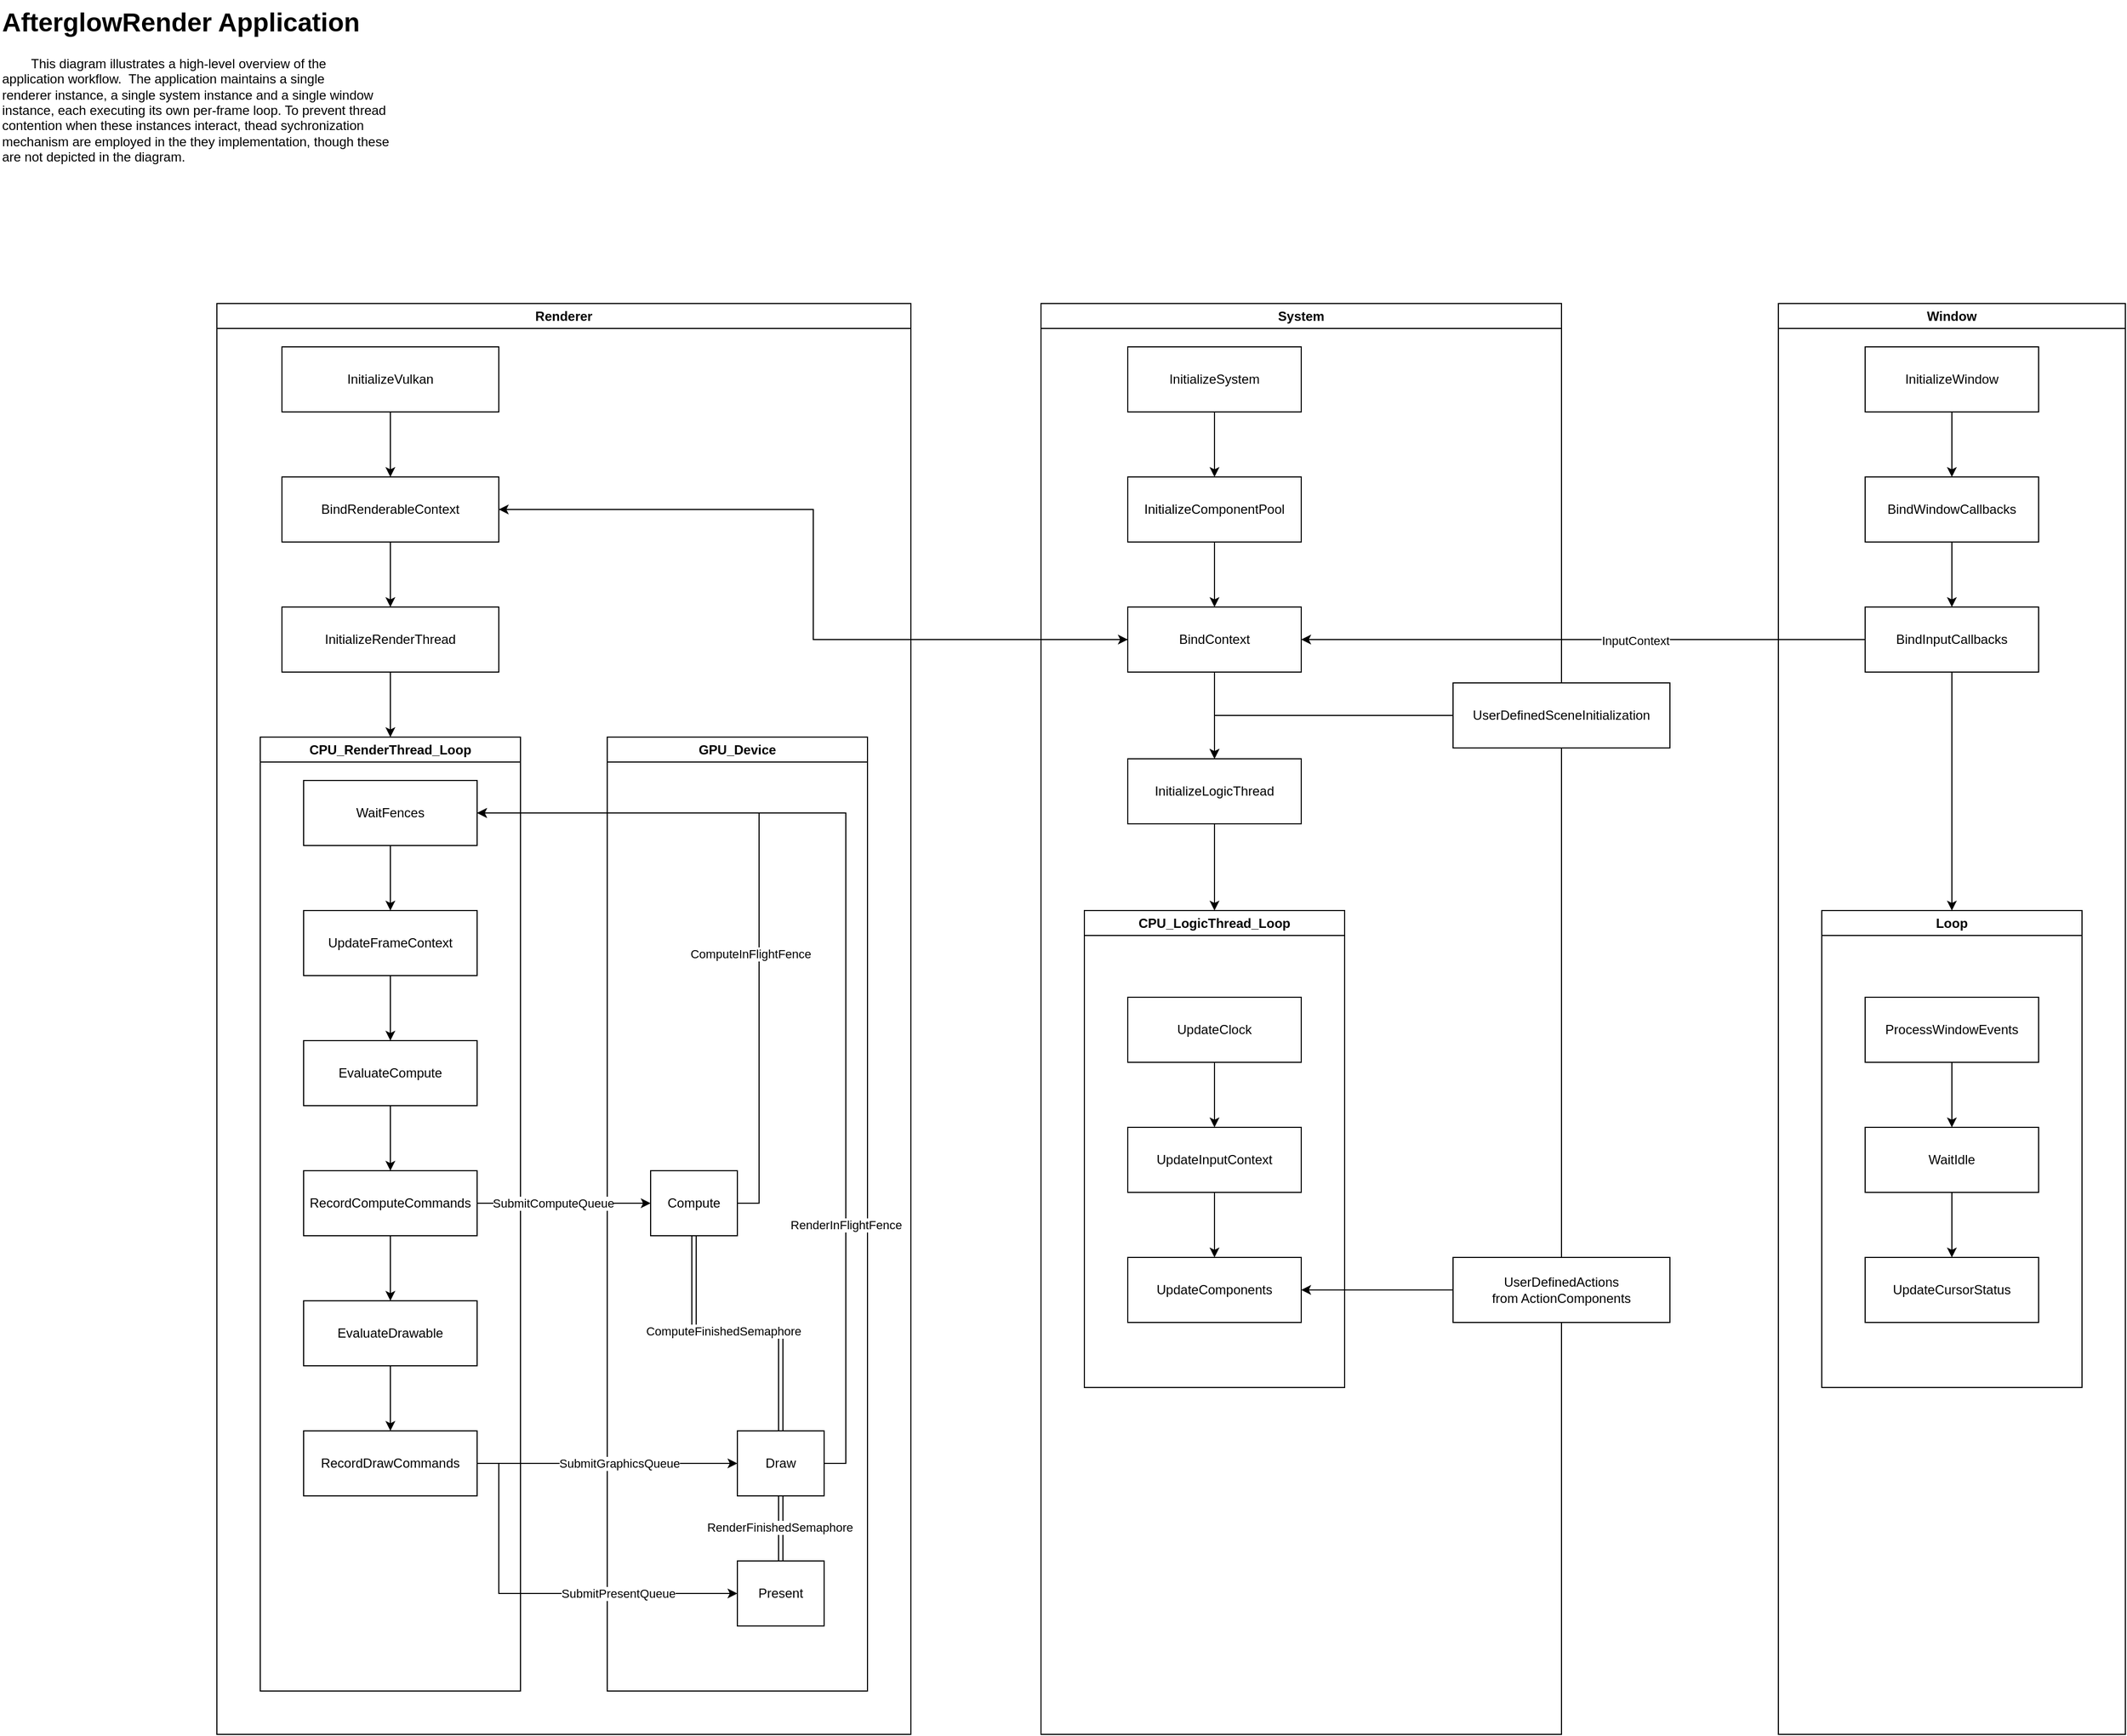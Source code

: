 <mxfile version="28.1.2">
  <diagram name="Page-1" id="Ct1KrGwilkVOu0Sa9bmI">
    <mxGraphModel dx="251" dy="454" grid="1" gridSize="10" guides="1" tooltips="1" connect="1" arrows="1" fold="1" page="1" pageScale="1" pageWidth="850" pageHeight="1100" math="0" shadow="0">
      <root>
        <mxCell id="0" />
        <mxCell id="1" parent="0" />
        <mxCell id="mQzz43lVBLc0n_lSYpty-2" value="&lt;h1 style=&quot;margin-top: 0px;&quot;&gt;AfterglowRender Application&lt;/h1&gt;&lt;p&gt;&lt;span style=&quot;white-space: pre;&quot;&gt;&#x9;&lt;/span&gt;This diagram illustrates a high-level overview of the application workflow.&amp;nbsp; The application maintains a single renderer&amp;nbsp;&lt;span style=&quot;background-color: transparent; color: light-dark(rgb(0, 0, 0), rgb(255, 255, 255));&quot;&gt;instance&lt;/span&gt;&lt;span style=&quot;background-color: transparent; color: light-dark(rgb(0, 0, 0), rgb(255, 255, 255));&quot;&gt;, a single system&amp;nbsp;&lt;/span&gt;&lt;span style=&quot;background-color: transparent; color: light-dark(rgb(0, 0, 0), rgb(255, 255, 255));&quot;&gt;instance&lt;/span&gt;&lt;span style=&quot;background-color: transparent; color: light-dark(rgb(0, 0, 0), rgb(255, 255, 255));&quot;&gt;&amp;nbsp;and a single window instance, each executing its own per-frame loop. To prevent thread contention when these instances interact, thead sychronization mechanism are employed in the they implementation, though these are not depicted in the diagram.&lt;/span&gt;&lt;/p&gt;" style="text;html=1;whiteSpace=wrap;overflow=hidden;rounded=0;" vertex="1" parent="1">
          <mxGeometry x="200" y="160" width="360" height="160" as="geometry" />
        </mxCell>
        <mxCell id="mQzz43lVBLc0n_lSYpty-11" value="Renderer" style="swimlane;whiteSpace=wrap;html=1;" vertex="1" parent="1">
          <mxGeometry x="400" y="440" width="640" height="1320" as="geometry" />
        </mxCell>
        <mxCell id="mQzz43lVBLc0n_lSYpty-20" style="edgeStyle=orthogonalEdgeStyle;rounded=0;orthogonalLoop=1;jettySize=auto;html=1;exitX=0.5;exitY=1;exitDx=0;exitDy=0;entryX=0.5;entryY=0;entryDx=0;entryDy=0;" edge="1" parent="mQzz43lVBLc0n_lSYpty-11" source="mQzz43lVBLc0n_lSYpty-16" target="mQzz43lVBLc0n_lSYpty-17">
          <mxGeometry relative="1" as="geometry" />
        </mxCell>
        <mxCell id="mQzz43lVBLc0n_lSYpty-16" value="InitializeRenderThread" style="rounded=0;whiteSpace=wrap;html=1;" vertex="1" parent="mQzz43lVBLc0n_lSYpty-11">
          <mxGeometry x="60" y="280" width="200" height="60" as="geometry" />
        </mxCell>
        <mxCell id="mQzz43lVBLc0n_lSYpty-17" value="CPU_RenderThread_Loop" style="swimlane;whiteSpace=wrap;html=1;" vertex="1" parent="mQzz43lVBLc0n_lSYpty-11">
          <mxGeometry x="40" y="400" width="240" height="880" as="geometry" />
        </mxCell>
        <mxCell id="mQzz43lVBLc0n_lSYpty-27" style="edgeStyle=orthogonalEdgeStyle;rounded=0;orthogonalLoop=1;jettySize=auto;html=1;exitX=0.5;exitY=1;exitDx=0;exitDy=0;" edge="1" parent="mQzz43lVBLc0n_lSYpty-17" source="mQzz43lVBLc0n_lSYpty-21" target="mQzz43lVBLc0n_lSYpty-22">
          <mxGeometry relative="1" as="geometry" />
        </mxCell>
        <mxCell id="mQzz43lVBLc0n_lSYpty-21" value="EvaluateCompute" style="rounded=0;whiteSpace=wrap;html=1;" vertex="1" parent="mQzz43lVBLc0n_lSYpty-17">
          <mxGeometry x="40" y="280" width="160" height="60" as="geometry" />
        </mxCell>
        <mxCell id="mQzz43lVBLc0n_lSYpty-35" style="edgeStyle=orthogonalEdgeStyle;rounded=0;orthogonalLoop=1;jettySize=auto;html=1;exitX=0.5;exitY=1;exitDx=0;exitDy=0;entryX=0.5;entryY=0;entryDx=0;entryDy=0;" edge="1" parent="mQzz43lVBLc0n_lSYpty-17" source="mQzz43lVBLc0n_lSYpty-22" target="mQzz43lVBLc0n_lSYpty-34">
          <mxGeometry relative="1" as="geometry" />
        </mxCell>
        <mxCell id="mQzz43lVBLc0n_lSYpty-22" value="RecordComputeCommands" style="rounded=0;whiteSpace=wrap;html=1;" vertex="1" parent="mQzz43lVBLc0n_lSYpty-17">
          <mxGeometry x="40" y="400" width="160" height="60" as="geometry" />
        </mxCell>
        <mxCell id="mQzz43lVBLc0n_lSYpty-37" style="edgeStyle=orthogonalEdgeStyle;rounded=0;orthogonalLoop=1;jettySize=auto;html=1;exitX=0.5;exitY=1;exitDx=0;exitDy=0;entryX=0.5;entryY=0;entryDx=0;entryDy=0;" edge="1" parent="mQzz43lVBLc0n_lSYpty-17" source="mQzz43lVBLc0n_lSYpty-34" target="mQzz43lVBLc0n_lSYpty-36">
          <mxGeometry relative="1" as="geometry" />
        </mxCell>
        <mxCell id="mQzz43lVBLc0n_lSYpty-34" value="EvaluateDrawable" style="rounded=0;whiteSpace=wrap;html=1;" vertex="1" parent="mQzz43lVBLc0n_lSYpty-17">
          <mxGeometry x="40" y="520" width="160" height="60" as="geometry" />
        </mxCell>
        <mxCell id="mQzz43lVBLc0n_lSYpty-36" value="RecordDrawCommands" style="rounded=0;whiteSpace=wrap;html=1;" vertex="1" parent="mQzz43lVBLc0n_lSYpty-17">
          <mxGeometry x="40" y="640" width="160" height="60" as="geometry" />
        </mxCell>
        <mxCell id="mQzz43lVBLc0n_lSYpty-49" style="edgeStyle=orthogonalEdgeStyle;rounded=0;orthogonalLoop=1;jettySize=auto;html=1;exitX=0.5;exitY=1;exitDx=0;exitDy=0;entryX=0.5;entryY=0;entryDx=0;entryDy=0;" edge="1" parent="mQzz43lVBLc0n_lSYpty-17" source="mQzz43lVBLc0n_lSYpty-43" target="mQzz43lVBLc0n_lSYpty-44">
          <mxGeometry relative="1" as="geometry" />
        </mxCell>
        <mxCell id="mQzz43lVBLc0n_lSYpty-43" value="WaitFences" style="rounded=0;whiteSpace=wrap;html=1;" vertex="1" parent="mQzz43lVBLc0n_lSYpty-17">
          <mxGeometry x="40" y="40" width="160" height="60" as="geometry" />
        </mxCell>
        <mxCell id="mQzz43lVBLc0n_lSYpty-50" style="edgeStyle=orthogonalEdgeStyle;rounded=0;orthogonalLoop=1;jettySize=auto;html=1;exitX=0.5;exitY=1;exitDx=0;exitDy=0;" edge="1" parent="mQzz43lVBLc0n_lSYpty-17" source="mQzz43lVBLc0n_lSYpty-44" target="mQzz43lVBLc0n_lSYpty-21">
          <mxGeometry relative="1" as="geometry" />
        </mxCell>
        <mxCell id="mQzz43lVBLc0n_lSYpty-44" value="UpdateFrameContext" style="rounded=0;whiteSpace=wrap;html=1;" vertex="1" parent="mQzz43lVBLc0n_lSYpty-17">
          <mxGeometry x="40" y="160" width="160" height="60" as="geometry" />
        </mxCell>
        <mxCell id="mQzz43lVBLc0n_lSYpty-19" style="edgeStyle=orthogonalEdgeStyle;rounded=0;orthogonalLoop=1;jettySize=auto;html=1;exitX=0.5;exitY=1;exitDx=0;exitDy=0;entryX=0.5;entryY=0;entryDx=0;entryDy=0;" edge="1" parent="mQzz43lVBLc0n_lSYpty-11" source="mQzz43lVBLc0n_lSYpty-32" target="mQzz43lVBLc0n_lSYpty-16">
          <mxGeometry relative="1" as="geometry" />
        </mxCell>
        <mxCell id="mQzz43lVBLc0n_lSYpty-18" value="InitializeVulkan" style="rounded=0;whiteSpace=wrap;html=1;" vertex="1" parent="mQzz43lVBLc0n_lSYpty-11">
          <mxGeometry x="60" y="40" width="200" height="60" as="geometry" />
        </mxCell>
        <mxCell id="mQzz43lVBLc0n_lSYpty-23" value="GPU_Device" style="swimlane;whiteSpace=wrap;html=1;" vertex="1" parent="mQzz43lVBLc0n_lSYpty-11">
          <mxGeometry x="360" y="400" width="240" height="880" as="geometry" />
        </mxCell>
        <mxCell id="mQzz43lVBLc0n_lSYpty-53" style="edgeStyle=orthogonalEdgeStyle;rounded=0;orthogonalLoop=1;jettySize=auto;html=1;exitX=0.5;exitY=1;exitDx=0;exitDy=0;shape=link;" edge="1" parent="mQzz43lVBLc0n_lSYpty-23" source="mQzz43lVBLc0n_lSYpty-24" target="mQzz43lVBLc0n_lSYpty-38">
          <mxGeometry relative="1" as="geometry" />
        </mxCell>
        <mxCell id="mQzz43lVBLc0n_lSYpty-54" value="ComputeFinishedSemaphore" style="edgeLabel;html=1;align=center;verticalAlign=middle;resizable=0;points=[];" vertex="1" connectable="0" parent="mQzz43lVBLc0n_lSYpty-53">
          <mxGeometry x="-0.103" y="2" relative="1" as="geometry">
            <mxPoint as="offset" />
          </mxGeometry>
        </mxCell>
        <mxCell id="mQzz43lVBLc0n_lSYpty-24" value="Compute" style="whiteSpace=wrap;html=1;" vertex="1" parent="mQzz43lVBLc0n_lSYpty-23">
          <mxGeometry x="40" y="400" width="80" height="60" as="geometry" />
        </mxCell>
        <mxCell id="mQzz43lVBLc0n_lSYpty-60" style="edgeStyle=orthogonalEdgeStyle;rounded=0;orthogonalLoop=1;jettySize=auto;html=1;exitX=0.5;exitY=1;exitDx=0;exitDy=0;entryX=0.5;entryY=0;entryDx=0;entryDy=0;shape=link;" edge="1" parent="mQzz43lVBLc0n_lSYpty-23" source="mQzz43lVBLc0n_lSYpty-38" target="mQzz43lVBLc0n_lSYpty-55">
          <mxGeometry relative="1" as="geometry" />
        </mxCell>
        <mxCell id="mQzz43lVBLc0n_lSYpty-61" value="RenderFinishedSemaphore" style="edgeLabel;html=1;align=center;verticalAlign=middle;resizable=0;points=[];" vertex="1" connectable="0" parent="mQzz43lVBLc0n_lSYpty-60">
          <mxGeometry x="-0.028" y="-1" relative="1" as="geometry">
            <mxPoint as="offset" />
          </mxGeometry>
        </mxCell>
        <mxCell id="mQzz43lVBLc0n_lSYpty-38" value="Draw" style="whiteSpace=wrap;html=1;" vertex="1" parent="mQzz43lVBLc0n_lSYpty-23">
          <mxGeometry x="120" y="640" width="80" height="60" as="geometry" />
        </mxCell>
        <mxCell id="mQzz43lVBLc0n_lSYpty-55" value="Present" style="whiteSpace=wrap;html=1;" vertex="1" parent="mQzz43lVBLc0n_lSYpty-23">
          <mxGeometry x="120" y="760" width="80" height="60" as="geometry" />
        </mxCell>
        <mxCell id="mQzz43lVBLc0n_lSYpty-30" style="edgeStyle=orthogonalEdgeStyle;rounded=0;orthogonalLoop=1;jettySize=auto;html=1;exitX=1;exitY=0.5;exitDx=0;exitDy=0;entryX=0;entryY=0.5;entryDx=0;entryDy=0;" edge="1" parent="mQzz43lVBLc0n_lSYpty-11" source="mQzz43lVBLc0n_lSYpty-22" target="mQzz43lVBLc0n_lSYpty-24">
          <mxGeometry relative="1" as="geometry" />
        </mxCell>
        <mxCell id="mQzz43lVBLc0n_lSYpty-31" value="SubmitComputeQueue" style="edgeLabel;html=1;align=center;verticalAlign=middle;resizable=0;points=[];" vertex="1" connectable="0" parent="mQzz43lVBLc0n_lSYpty-30">
          <mxGeometry x="-0.133" relative="1" as="geometry">
            <mxPoint as="offset" />
          </mxGeometry>
        </mxCell>
        <mxCell id="mQzz43lVBLc0n_lSYpty-32" value="BindRenderableContext" style="rounded=0;whiteSpace=wrap;html=1;" vertex="1" parent="mQzz43lVBLc0n_lSYpty-11">
          <mxGeometry x="60" y="160" width="200" height="60" as="geometry" />
        </mxCell>
        <mxCell id="mQzz43lVBLc0n_lSYpty-33" value="" style="edgeStyle=orthogonalEdgeStyle;rounded=0;orthogonalLoop=1;jettySize=auto;html=1;exitX=0.5;exitY=1;exitDx=0;exitDy=0;entryX=0.5;entryY=0;entryDx=0;entryDy=0;" edge="1" parent="mQzz43lVBLc0n_lSYpty-11" source="mQzz43lVBLc0n_lSYpty-18" target="mQzz43lVBLc0n_lSYpty-32">
          <mxGeometry relative="1" as="geometry">
            <mxPoint x="520" y="260" as="sourcePoint" />
            <mxPoint x="520" y="400" as="targetPoint" />
          </mxGeometry>
        </mxCell>
        <mxCell id="mQzz43lVBLc0n_lSYpty-39" style="edgeStyle=orthogonalEdgeStyle;rounded=0;orthogonalLoop=1;jettySize=auto;html=1;exitX=1;exitY=0.5;exitDx=0;exitDy=0;entryX=0;entryY=0.5;entryDx=0;entryDy=0;" edge="1" parent="mQzz43lVBLc0n_lSYpty-11" source="mQzz43lVBLc0n_lSYpty-36" target="mQzz43lVBLc0n_lSYpty-38">
          <mxGeometry relative="1" as="geometry" />
        </mxCell>
        <mxCell id="mQzz43lVBLc0n_lSYpty-40" value="SubmitGraphicsQueue" style="edgeLabel;html=1;align=center;verticalAlign=middle;resizable=0;points=[];" vertex="1" connectable="0" parent="mQzz43lVBLc0n_lSYpty-39">
          <mxGeometry x="-0.137" relative="1" as="geometry">
            <mxPoint x="27" as="offset" />
          </mxGeometry>
        </mxCell>
        <mxCell id="mQzz43lVBLc0n_lSYpty-45" style="edgeStyle=orthogonalEdgeStyle;rounded=0;orthogonalLoop=1;jettySize=auto;html=1;exitX=1;exitY=0.5;exitDx=0;exitDy=0;entryX=1;entryY=0.5;entryDx=0;entryDy=0;" edge="1" parent="mQzz43lVBLc0n_lSYpty-11" source="mQzz43lVBLc0n_lSYpty-24" target="mQzz43lVBLc0n_lSYpty-43">
          <mxGeometry relative="1" as="geometry" />
        </mxCell>
        <mxCell id="mQzz43lVBLc0n_lSYpty-46" value="ComputeInFlightFence" style="edgeLabel;html=1;align=center;verticalAlign=middle;resizable=0;points=[];" vertex="1" connectable="0" parent="mQzz43lVBLc0n_lSYpty-45">
          <mxGeometry x="0.591" y="1" relative="1" as="geometry">
            <mxPoint x="121" y="129" as="offset" />
          </mxGeometry>
        </mxCell>
        <mxCell id="mQzz43lVBLc0n_lSYpty-47" style="edgeStyle=orthogonalEdgeStyle;rounded=0;orthogonalLoop=1;jettySize=auto;html=1;exitX=1;exitY=0.5;exitDx=0;exitDy=0;entryX=1;entryY=0.5;entryDx=0;entryDy=0;" edge="1" parent="mQzz43lVBLc0n_lSYpty-11" source="mQzz43lVBLc0n_lSYpty-38" target="mQzz43lVBLc0n_lSYpty-43">
          <mxGeometry relative="1" as="geometry" />
        </mxCell>
        <mxCell id="mQzz43lVBLc0n_lSYpty-48" value="RenderInFlightFence" style="edgeLabel;html=1;align=center;verticalAlign=middle;resizable=0;points=[];" vertex="1" connectable="0" parent="mQzz43lVBLc0n_lSYpty-47">
          <mxGeometry x="-0.499" relative="1" as="geometry">
            <mxPoint as="offset" />
          </mxGeometry>
        </mxCell>
        <mxCell id="mQzz43lVBLc0n_lSYpty-58" style="edgeStyle=orthogonalEdgeStyle;rounded=0;orthogonalLoop=1;jettySize=auto;html=1;exitX=1;exitY=0.5;exitDx=0;exitDy=0;entryX=0;entryY=0.5;entryDx=0;entryDy=0;" edge="1" parent="mQzz43lVBLc0n_lSYpty-11" source="mQzz43lVBLc0n_lSYpty-36" target="mQzz43lVBLc0n_lSYpty-55">
          <mxGeometry relative="1" as="geometry">
            <Array as="points">
              <mxPoint x="260" y="1070" />
              <mxPoint x="260" y="1190" />
            </Array>
          </mxGeometry>
        </mxCell>
        <mxCell id="mQzz43lVBLc0n_lSYpty-59" value="SubmitPresentQueue" style="edgeLabel;html=1;align=center;verticalAlign=middle;resizable=0;points=[];" vertex="1" connectable="0" parent="mQzz43lVBLc0n_lSYpty-58">
          <mxGeometry x="0.133" y="-1" relative="1" as="geometry">
            <mxPoint x="46" y="-1" as="offset" />
          </mxGeometry>
        </mxCell>
        <mxCell id="mQzz43lVBLc0n_lSYpty-12" value="System" style="swimlane;whiteSpace=wrap;html=1;" vertex="1" parent="1">
          <mxGeometry x="1160" y="440" width="480" height="1320" as="geometry">
            <mxRectangle x="1070" y="160" width="80" height="30" as="alternateBounds" />
          </mxGeometry>
        </mxCell>
        <mxCell id="mQzz43lVBLc0n_lSYpty-62" value="CPU_LogicThread_Loop" style="swimlane;whiteSpace=wrap;html=1;" vertex="1" parent="mQzz43lVBLc0n_lSYpty-12">
          <mxGeometry x="40" y="560" width="240" height="440" as="geometry" />
        </mxCell>
        <mxCell id="mQzz43lVBLc0n_lSYpty-87" style="edgeStyle=orthogonalEdgeStyle;rounded=0;orthogonalLoop=1;jettySize=auto;html=1;exitX=0.5;exitY=1;exitDx=0;exitDy=0;entryX=0.5;entryY=0;entryDx=0;entryDy=0;" edge="1" parent="mQzz43lVBLc0n_lSYpty-62" source="mQzz43lVBLc0n_lSYpty-75" target="mQzz43lVBLc0n_lSYpty-76">
          <mxGeometry relative="1" as="geometry" />
        </mxCell>
        <mxCell id="mQzz43lVBLc0n_lSYpty-75" value="UpdateClock" style="whiteSpace=wrap;html=1;" vertex="1" parent="mQzz43lVBLc0n_lSYpty-62">
          <mxGeometry x="40" y="80" width="160" height="60" as="geometry" />
        </mxCell>
        <mxCell id="mQzz43lVBLc0n_lSYpty-86" style="edgeStyle=orthogonalEdgeStyle;rounded=0;orthogonalLoop=1;jettySize=auto;html=1;exitX=0.5;exitY=1;exitDx=0;exitDy=0;entryX=0.5;entryY=0;entryDx=0;entryDy=0;" edge="1" parent="mQzz43lVBLc0n_lSYpty-62" source="mQzz43lVBLc0n_lSYpty-76" target="mQzz43lVBLc0n_lSYpty-77">
          <mxGeometry relative="1" as="geometry" />
        </mxCell>
        <mxCell id="mQzz43lVBLc0n_lSYpty-76" value="UpdateInputContext" style="whiteSpace=wrap;html=1;" vertex="1" parent="mQzz43lVBLc0n_lSYpty-62">
          <mxGeometry x="40" y="200" width="160" height="60" as="geometry" />
        </mxCell>
        <mxCell id="mQzz43lVBLc0n_lSYpty-77" value="UpdateComponents" style="whiteSpace=wrap;html=1;" vertex="1" parent="mQzz43lVBLc0n_lSYpty-62">
          <mxGeometry x="40" y="320" width="160" height="60" as="geometry" />
        </mxCell>
        <mxCell id="mQzz43lVBLc0n_lSYpty-74" style="edgeStyle=orthogonalEdgeStyle;rounded=0;orthogonalLoop=1;jettySize=auto;html=1;exitX=0.5;exitY=1;exitDx=0;exitDy=0;entryX=0.5;entryY=0;entryDx=0;entryDy=0;" edge="1" parent="mQzz43lVBLc0n_lSYpty-12" source="mQzz43lVBLc0n_lSYpty-83" target="mQzz43lVBLc0n_lSYpty-71">
          <mxGeometry relative="1" as="geometry" />
        </mxCell>
        <mxCell id="mQzz43lVBLc0n_lSYpty-63" value="InitializeSystem" style="whiteSpace=wrap;html=1;" vertex="1" parent="mQzz43lVBLc0n_lSYpty-12">
          <mxGeometry x="80" y="40" width="160" height="60" as="geometry" />
        </mxCell>
        <mxCell id="mQzz43lVBLc0n_lSYpty-79" style="edgeStyle=orthogonalEdgeStyle;rounded=0;orthogonalLoop=1;jettySize=auto;html=1;exitX=0.5;exitY=1;exitDx=0;exitDy=0;entryX=0.5;entryY=0;entryDx=0;entryDy=0;" edge="1" parent="mQzz43lVBLc0n_lSYpty-12" source="mQzz43lVBLc0n_lSYpty-71" target="mQzz43lVBLc0n_lSYpty-78">
          <mxGeometry relative="1" as="geometry" />
        </mxCell>
        <mxCell id="mQzz43lVBLc0n_lSYpty-71" value="BindContext" style="whiteSpace=wrap;html=1;" vertex="1" parent="mQzz43lVBLc0n_lSYpty-12">
          <mxGeometry x="80" y="280" width="160" height="60" as="geometry" />
        </mxCell>
        <mxCell id="mQzz43lVBLc0n_lSYpty-80" style="edgeStyle=orthogonalEdgeStyle;rounded=0;orthogonalLoop=1;jettySize=auto;html=1;exitX=0.5;exitY=1;exitDx=0;exitDy=0;" edge="1" parent="mQzz43lVBLc0n_lSYpty-12" source="mQzz43lVBLc0n_lSYpty-78" target="mQzz43lVBLc0n_lSYpty-62">
          <mxGeometry relative="1" as="geometry" />
        </mxCell>
        <mxCell id="mQzz43lVBLc0n_lSYpty-78" value="InitializeLogicThread" style="whiteSpace=wrap;html=1;" vertex="1" parent="mQzz43lVBLc0n_lSYpty-12">
          <mxGeometry x="80" y="420" width="160" height="60" as="geometry" />
        </mxCell>
        <mxCell id="mQzz43lVBLc0n_lSYpty-84" value="" style="edgeStyle=orthogonalEdgeStyle;rounded=0;orthogonalLoop=1;jettySize=auto;html=1;exitX=0.5;exitY=1;exitDx=0;exitDy=0;entryX=0.5;entryY=0;entryDx=0;entryDy=0;" edge="1" parent="mQzz43lVBLc0n_lSYpty-12" source="mQzz43lVBLc0n_lSYpty-63" target="mQzz43lVBLc0n_lSYpty-83">
          <mxGeometry relative="1" as="geometry">
            <mxPoint x="1280" y="260" as="sourcePoint" />
            <mxPoint x="1280" y="420" as="targetPoint" />
          </mxGeometry>
        </mxCell>
        <mxCell id="mQzz43lVBLc0n_lSYpty-83" value="InitializeComponentPool" style="whiteSpace=wrap;html=1;" vertex="1" parent="mQzz43lVBLc0n_lSYpty-12">
          <mxGeometry x="80" y="160" width="160" height="60" as="geometry" />
        </mxCell>
        <mxCell id="mQzz43lVBLc0n_lSYpty-92" style="edgeStyle=orthogonalEdgeStyle;rounded=0;orthogonalLoop=1;jettySize=auto;html=1;exitX=0;exitY=0.5;exitDx=0;exitDy=0;entryX=1;entryY=0.5;entryDx=0;entryDy=0;" edge="1" parent="mQzz43lVBLc0n_lSYpty-12" source="mQzz43lVBLc0n_lSYpty-91" target="mQzz43lVBLc0n_lSYpty-77">
          <mxGeometry relative="1" as="geometry" />
        </mxCell>
        <mxCell id="mQzz43lVBLc0n_lSYpty-91" value="UserDefinedActions&lt;div&gt;from ActionComponents&lt;/div&gt;" style="whiteSpace=wrap;html=1;" vertex="1" parent="mQzz43lVBLc0n_lSYpty-12">
          <mxGeometry x="380" y="880" width="200" height="60" as="geometry" />
        </mxCell>
        <mxCell id="mQzz43lVBLc0n_lSYpty-14" value="Window" style="swimlane;whiteSpace=wrap;html=1;" vertex="1" parent="1">
          <mxGeometry x="1840" y="440" width="320" height="1320" as="geometry" />
        </mxCell>
        <mxCell id="mQzz43lVBLc0n_lSYpty-52" value="Loop" style="swimlane;whiteSpace=wrap;html=1;" vertex="1" parent="mQzz43lVBLc0n_lSYpty-14">
          <mxGeometry x="40" y="560" width="240" height="440" as="geometry" />
        </mxCell>
        <mxCell id="mQzz43lVBLc0n_lSYpty-100" style="edgeStyle=orthogonalEdgeStyle;rounded=0;orthogonalLoop=1;jettySize=auto;html=1;exitX=0.5;exitY=1;exitDx=0;exitDy=0;entryX=0.5;entryY=0;entryDx=0;entryDy=0;" edge="1" parent="mQzz43lVBLc0n_lSYpty-52" source="mQzz43lVBLc0n_lSYpty-101" target="mQzz43lVBLc0n_lSYpty-98">
          <mxGeometry relative="1" as="geometry" />
        </mxCell>
        <mxCell id="mQzz43lVBLc0n_lSYpty-97" value="ProcessWindowEvents" style="whiteSpace=wrap;html=1;" vertex="1" parent="mQzz43lVBLc0n_lSYpty-52">
          <mxGeometry x="40" y="80" width="160" height="60" as="geometry" />
        </mxCell>
        <mxCell id="mQzz43lVBLc0n_lSYpty-98" value="UpdateCursorStatus" style="whiteSpace=wrap;html=1;" vertex="1" parent="mQzz43lVBLc0n_lSYpty-52">
          <mxGeometry x="40" y="320" width="160" height="60" as="geometry" />
        </mxCell>
        <mxCell id="mQzz43lVBLc0n_lSYpty-101" value="WaitIdle" style="whiteSpace=wrap;html=1;" vertex="1" parent="mQzz43lVBLc0n_lSYpty-52">
          <mxGeometry x="40" y="200" width="160" height="60" as="geometry" />
        </mxCell>
        <mxCell id="mQzz43lVBLc0n_lSYpty-102" value="" style="edgeStyle=orthogonalEdgeStyle;rounded=0;orthogonalLoop=1;jettySize=auto;html=1;exitX=0.5;exitY=1;exitDx=0;exitDy=0;entryX=0.5;entryY=0;entryDx=0;entryDy=0;" edge="1" parent="mQzz43lVBLc0n_lSYpty-52" source="mQzz43lVBLc0n_lSYpty-97" target="mQzz43lVBLc0n_lSYpty-101">
          <mxGeometry relative="1" as="geometry">
            <mxPoint x="1960" y="820" as="sourcePoint" />
            <mxPoint x="1960" y="960" as="targetPoint" />
          </mxGeometry>
        </mxCell>
        <mxCell id="mQzz43lVBLc0n_lSYpty-96" style="edgeStyle=orthogonalEdgeStyle;rounded=0;orthogonalLoop=1;jettySize=auto;html=1;exitX=0.5;exitY=1;exitDx=0;exitDy=0;entryX=0.5;entryY=0;entryDx=0;entryDy=0;" edge="1" parent="mQzz43lVBLc0n_lSYpty-14" source="mQzz43lVBLc0n_lSYpty-93" target="mQzz43lVBLc0n_lSYpty-95">
          <mxGeometry relative="1" as="geometry" />
        </mxCell>
        <mxCell id="mQzz43lVBLc0n_lSYpty-93" value="InitializeWindow" style="whiteSpace=wrap;html=1;" vertex="1" parent="mQzz43lVBLc0n_lSYpty-14">
          <mxGeometry x="80" y="40" width="160" height="60" as="geometry" />
        </mxCell>
        <mxCell id="mQzz43lVBLc0n_lSYpty-99" style="edgeStyle=orthogonalEdgeStyle;rounded=0;orthogonalLoop=1;jettySize=auto;html=1;exitX=0.5;exitY=1;exitDx=0;exitDy=0;entryX=0.5;entryY=0;entryDx=0;entryDy=0;" edge="1" parent="mQzz43lVBLc0n_lSYpty-14" source="mQzz43lVBLc0n_lSYpty-103" target="mQzz43lVBLc0n_lSYpty-52">
          <mxGeometry relative="1" as="geometry" />
        </mxCell>
        <mxCell id="mQzz43lVBLc0n_lSYpty-95" value="BindWindowCallbacks" style="whiteSpace=wrap;html=1;" vertex="1" parent="mQzz43lVBLc0n_lSYpty-14">
          <mxGeometry x="80" y="160" width="160" height="60" as="geometry" />
        </mxCell>
        <mxCell id="mQzz43lVBLc0n_lSYpty-104" value="" style="edgeStyle=orthogonalEdgeStyle;rounded=0;orthogonalLoop=1;jettySize=auto;html=1;exitX=0.5;exitY=1;exitDx=0;exitDy=0;entryX=0.5;entryY=0;entryDx=0;entryDy=0;" edge="1" parent="mQzz43lVBLc0n_lSYpty-14" source="mQzz43lVBLc0n_lSYpty-95" target="mQzz43lVBLc0n_lSYpty-103">
          <mxGeometry relative="1" as="geometry">
            <mxPoint x="1960" y="380" as="sourcePoint" />
            <mxPoint x="1960" y="680" as="targetPoint" />
          </mxGeometry>
        </mxCell>
        <mxCell id="mQzz43lVBLc0n_lSYpty-103" value="BindInputCallbacks" style="whiteSpace=wrap;html=1;" vertex="1" parent="mQzz43lVBLc0n_lSYpty-14">
          <mxGeometry x="80" y="280" width="160" height="60" as="geometry" />
        </mxCell>
        <mxCell id="mQzz43lVBLc0n_lSYpty-72" style="edgeStyle=orthogonalEdgeStyle;rounded=0;orthogonalLoop=1;jettySize=auto;html=1;exitX=1;exitY=0.5;exitDx=0;exitDy=0;entryX=0;entryY=0.5;entryDx=0;entryDy=0;strokeColor=default;" edge="1" parent="1" source="mQzz43lVBLc0n_lSYpty-32" target="mQzz43lVBLc0n_lSYpty-71">
          <mxGeometry relative="1" as="geometry" />
        </mxCell>
        <mxCell id="mQzz43lVBLc0n_lSYpty-73" style="edgeStyle=orthogonalEdgeStyle;rounded=0;orthogonalLoop=1;jettySize=auto;html=1;exitX=0;exitY=0.5;exitDx=0;exitDy=0;entryX=1;entryY=0.5;entryDx=0;entryDy=0;" edge="1" parent="1" source="mQzz43lVBLc0n_lSYpty-71" target="mQzz43lVBLc0n_lSYpty-32">
          <mxGeometry relative="1" as="geometry" />
        </mxCell>
        <mxCell id="mQzz43lVBLc0n_lSYpty-81" value="UserDefinedSceneInitialization" style="whiteSpace=wrap;html=1;" vertex="1" parent="1">
          <mxGeometry x="1540" y="790" width="200" height="60" as="geometry" />
        </mxCell>
        <mxCell id="mQzz43lVBLc0n_lSYpty-82" style="edgeStyle=orthogonalEdgeStyle;rounded=0;orthogonalLoop=1;jettySize=auto;html=1;exitX=0;exitY=0.5;exitDx=0;exitDy=0;entryX=0.5;entryY=0;entryDx=0;entryDy=0;" edge="1" parent="1" source="mQzz43lVBLc0n_lSYpty-81" target="mQzz43lVBLc0n_lSYpty-78">
          <mxGeometry relative="1" as="geometry" />
        </mxCell>
        <mxCell id="mQzz43lVBLc0n_lSYpty-105" style="edgeStyle=orthogonalEdgeStyle;rounded=0;orthogonalLoop=1;jettySize=auto;html=1;exitX=0;exitY=0.5;exitDx=0;exitDy=0;entryX=1;entryY=0.5;entryDx=0;entryDy=0;" edge="1" parent="1" source="mQzz43lVBLc0n_lSYpty-103" target="mQzz43lVBLc0n_lSYpty-71">
          <mxGeometry relative="1" as="geometry" />
        </mxCell>
        <mxCell id="mQzz43lVBLc0n_lSYpty-106" value="InputContext" style="edgeLabel;html=1;align=center;verticalAlign=middle;resizable=0;points=[];" vertex="1" connectable="0" parent="mQzz43lVBLc0n_lSYpty-105">
          <mxGeometry x="-0.185" y="1" relative="1" as="geometry">
            <mxPoint as="offset" />
          </mxGeometry>
        </mxCell>
      </root>
    </mxGraphModel>
  </diagram>
</mxfile>
